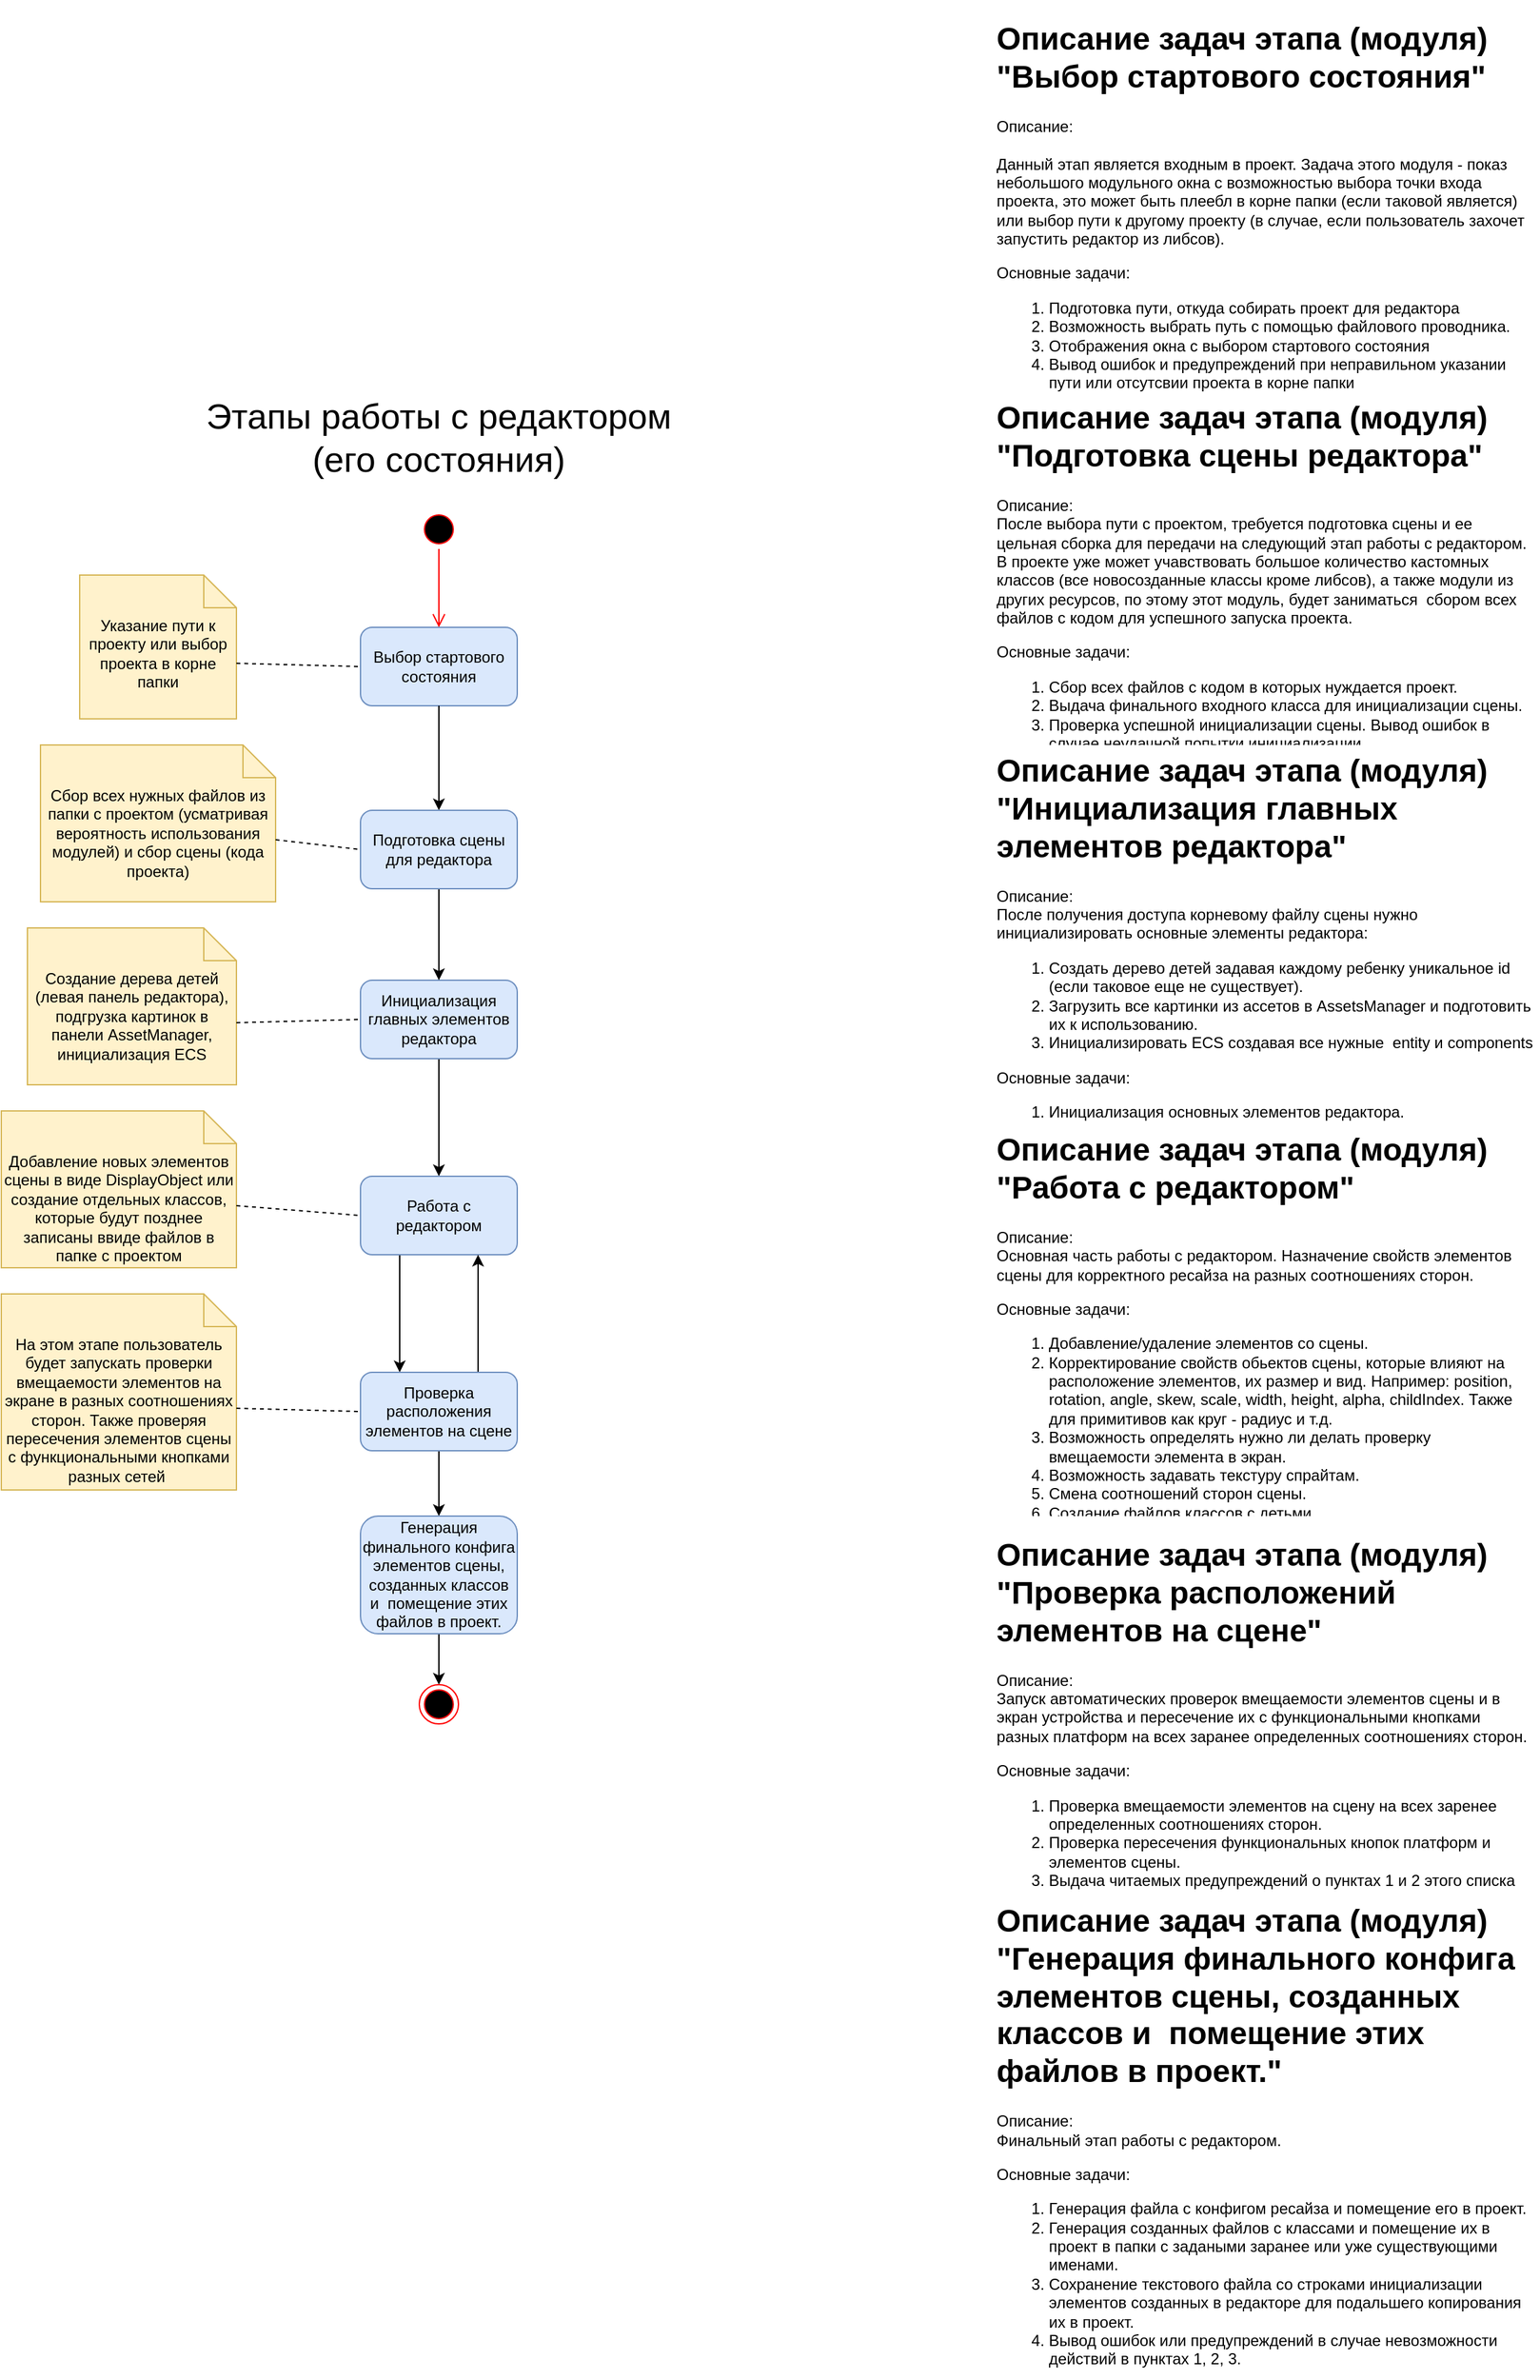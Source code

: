 <mxfile version="14.9.6" type="device"><diagram id="UksIIATsnl7fEw66tQ1p" name="Сторінка-1"><mxGraphModel dx="749" dy="1725" grid="1" gridSize="10" guides="1" tooltips="1" connect="1" arrows="1" fold="1" page="1" pageScale="1" pageWidth="827" pageHeight="1169" math="0" shadow="0"><root><mxCell id="0"/><mxCell id="1" parent="0"/><mxCell id="FRlFHWGRJRat3dgDf6F--28" value="" style="ellipse;html=1;shape=startState;fillColor=#000000;strokeColor=#ff0000;" parent="1" vertex="1"><mxGeometry x="390" y="370" width="30" height="30" as="geometry"/></mxCell><mxCell id="FRlFHWGRJRat3dgDf6F--29" value="" style="edgeStyle=orthogonalEdgeStyle;html=1;verticalAlign=bottom;endArrow=open;endSize=8;strokeColor=#ff0000;" parent="1" source="FRlFHWGRJRat3dgDf6F--28" edge="1"><mxGeometry relative="1" as="geometry"><mxPoint x="405" y="460" as="targetPoint"/></mxGeometry></mxCell><mxCell id="FRlFHWGRJRat3dgDf6F--30" value="Выбор стартового состояния" style="rounded=1;whiteSpace=wrap;html=1;fillColor=#dae8fc;strokeColor=#6c8ebf;" parent="1" vertex="1"><mxGeometry x="345" y="460" width="120" height="60" as="geometry"/></mxCell><mxCell id="FRlFHWGRJRat3dgDf6F--31" value="Указание пути к проекту или выбор проекта в корне папки" style="shape=note2;boundedLbl=1;whiteSpace=wrap;html=1;size=25;verticalAlign=top;align=center;fillColor=#fff2cc;strokeColor=#d6b656;" parent="1" vertex="1"><mxGeometry x="130" y="420" width="120" height="110" as="geometry"/></mxCell><mxCell id="FRlFHWGRJRat3dgDf6F--34" value="" style="endArrow=classic;html=1;exitX=0.5;exitY=1;exitDx=0;exitDy=0;entryX=0.5;entryY=0;entryDx=0;entryDy=0;" parent="1" source="FRlFHWGRJRat3dgDf6F--30" target="FRlFHWGRJRat3dgDf6F--58" edge="1"><mxGeometry width="50" height="50" relative="1" as="geometry"><mxPoint x="440" y="585" as="sourcePoint"/><mxPoint x="420" y="580" as="targetPoint"/></mxGeometry></mxCell><mxCell id="FRlFHWGRJRat3dgDf6F--43" style="edgeStyle=orthogonalEdgeStyle;rounded=0;orthogonalLoop=1;jettySize=auto;html=1;exitX=0.5;exitY=1;exitDx=0;exitDy=0;entryX=0.5;entryY=0;entryDx=0;entryDy=0;" parent="1" source="FRlFHWGRJRat3dgDf6F--35" target="FRlFHWGRJRat3dgDf6F--40" edge="1"><mxGeometry relative="1" as="geometry"/></mxCell><mxCell id="FRlFHWGRJRat3dgDf6F--35" value="Инициализация главных элементов редактора" style="rounded=1;whiteSpace=wrap;html=1;fillColor=#dae8fc;strokeColor=#6c8ebf;" parent="1" vertex="1"><mxGeometry x="345" y="730" width="120" height="60" as="geometry"/></mxCell><mxCell id="FRlFHWGRJRat3dgDf6F--36" value="Создание дерева детей (левая панель редактора), подгрузка картинок в панели AssetManager, инициализация ECS" style="shape=note2;boundedLbl=1;whiteSpace=wrap;html=1;size=25;verticalAlign=top;align=center;fillColor=#fff2cc;strokeColor=#d6b656;" parent="1" vertex="1"><mxGeometry x="90" y="690" width="160" height="120" as="geometry"/></mxCell><mxCell id="FRlFHWGRJRat3dgDf6F--38" value="" style="endArrow=none;dashed=1;html=1;exitX=0;exitY=0;exitDx=120;exitDy=67.5;exitPerimeter=0;entryX=0;entryY=0.5;entryDx=0;entryDy=0;" parent="1" source="FRlFHWGRJRat3dgDf6F--31" target="FRlFHWGRJRat3dgDf6F--30" edge="1"><mxGeometry width="50" height="50" relative="1" as="geometry"><mxPoint x="380" y="520" as="sourcePoint"/><mxPoint x="430" y="470" as="targetPoint"/></mxGeometry></mxCell><mxCell id="FRlFHWGRJRat3dgDf6F--39" value="" style="endArrow=none;dashed=1;html=1;exitX=0;exitY=0;exitDx=160;exitDy=72.5;exitPerimeter=0;entryX=0;entryY=0.5;entryDx=0;entryDy=0;" parent="1" source="FRlFHWGRJRat3dgDf6F--36" target="FRlFHWGRJRat3dgDf6F--35" edge="1"><mxGeometry width="50" height="50" relative="1" as="geometry"><mxPoint x="200" y="770" as="sourcePoint"/><mxPoint x="295" y="772.5" as="targetPoint"/></mxGeometry></mxCell><mxCell id="FRlFHWGRJRat3dgDf6F--55" style="edgeStyle=orthogonalEdgeStyle;rounded=0;orthogonalLoop=1;jettySize=auto;html=1;exitX=0.25;exitY=1;exitDx=0;exitDy=0;entryX=0.25;entryY=0;entryDx=0;entryDy=0;" parent="1" source="FRlFHWGRJRat3dgDf6F--40" target="FRlFHWGRJRat3dgDf6F--42" edge="1"><mxGeometry relative="1" as="geometry"/></mxCell><mxCell id="FRlFHWGRJRat3dgDf6F--40" value="Работа с редактором" style="rounded=1;whiteSpace=wrap;html=1;fillColor=#dae8fc;strokeColor=#6c8ebf;" parent="1" vertex="1"><mxGeometry x="345" y="880" width="120" height="60" as="geometry"/></mxCell><mxCell id="FRlFHWGRJRat3dgDf6F--41" value="Добавление новых элементов сцены в виде DisplayObject или создание отдельных классов, которые будут позднее записаны ввиде файлов в папке с проектом" style="shape=note2;boundedLbl=1;whiteSpace=wrap;html=1;size=25;verticalAlign=top;align=center;fillColor=#fff2cc;strokeColor=#d6b656;" parent="1" vertex="1"><mxGeometry x="70" y="830" width="180" height="120" as="geometry"/></mxCell><mxCell id="FRlFHWGRJRat3dgDf6F--52" style="edgeStyle=orthogonalEdgeStyle;rounded=0;orthogonalLoop=1;jettySize=auto;html=1;exitX=0.5;exitY=1;exitDx=0;exitDy=0;entryX=0.5;entryY=0;entryDx=0;entryDy=0;" parent="1" source="FRlFHWGRJRat3dgDf6F--42" target="FRlFHWGRJRat3dgDf6F--48" edge="1"><mxGeometry relative="1" as="geometry"/></mxCell><mxCell id="FRlFHWGRJRat3dgDf6F--56" style="edgeStyle=orthogonalEdgeStyle;rounded=0;orthogonalLoop=1;jettySize=auto;html=1;exitX=0.75;exitY=0;exitDx=0;exitDy=0;entryX=0.75;entryY=1;entryDx=0;entryDy=0;" parent="1" source="FRlFHWGRJRat3dgDf6F--42" target="FRlFHWGRJRat3dgDf6F--40" edge="1"><mxGeometry relative="1" as="geometry"/></mxCell><mxCell id="FRlFHWGRJRat3dgDf6F--42" value="Проверка расположения элементов на сцене" style="rounded=1;whiteSpace=wrap;html=1;fillColor=#dae8fc;strokeColor=#6c8ebf;" parent="1" vertex="1"><mxGeometry x="345" y="1030" width="120" height="60" as="geometry"/></mxCell><mxCell id="FRlFHWGRJRat3dgDf6F--45" value="" style="endArrow=none;dashed=1;html=1;exitX=0;exitY=0;exitDx=180;exitDy=72.5;exitPerimeter=0;entryX=0;entryY=0.5;entryDx=0;entryDy=0;" parent="1" source="FRlFHWGRJRat3dgDf6F--41" target="FRlFHWGRJRat3dgDf6F--40" edge="1"><mxGeometry width="50" height="50" relative="1" as="geometry"><mxPoint x="240" y="920" as="sourcePoint"/><mxPoint x="335" y="922.5" as="targetPoint"/></mxGeometry></mxCell><mxCell id="FRlFHWGRJRat3dgDf6F--46" value="На этом этапе пользователь будет запускать проверки вмещаемости элементов на экране в разных соотношениях сторон. Также проверяя пересечения элементов сцены с функциональными кнопками разных сетей&amp;nbsp;" style="shape=note2;boundedLbl=1;whiteSpace=wrap;html=1;size=25;verticalAlign=top;align=center;fillColor=#fff2cc;strokeColor=#d6b656;" parent="1" vertex="1"><mxGeometry x="70" y="970" width="180" height="150" as="geometry"/></mxCell><mxCell id="FRlFHWGRJRat3dgDf6F--47" value="" style="endArrow=none;dashed=1;html=1;exitX=0;exitY=0;exitDx=180;exitDy=87.5;exitPerimeter=0;entryX=0;entryY=0.5;entryDx=0;entryDy=0;" parent="1" source="FRlFHWGRJRat3dgDf6F--46" target="FRlFHWGRJRat3dgDf6F--42" edge="1"><mxGeometry width="50" height="50" relative="1" as="geometry"><mxPoint x="230" y="1052.5" as="sourcePoint"/><mxPoint x="325" y="1050" as="targetPoint"/></mxGeometry></mxCell><mxCell id="FRlFHWGRJRat3dgDf6F--51" style="edgeStyle=orthogonalEdgeStyle;rounded=0;orthogonalLoop=1;jettySize=auto;html=1;exitX=0.5;exitY=1;exitDx=0;exitDy=0;entryX=0.5;entryY=0;entryDx=0;entryDy=0;" parent="1" source="FRlFHWGRJRat3dgDf6F--48" target="FRlFHWGRJRat3dgDf6F--50" edge="1"><mxGeometry relative="1" as="geometry"/></mxCell><mxCell id="FRlFHWGRJRat3dgDf6F--48" value="Генерация финального конфига элементов сцены, созданных классов и&amp;nbsp; помещение этих файлов в проект.&lt;br&gt;" style="rounded=1;whiteSpace=wrap;html=1;fillColor=#dae8fc;strokeColor=#6c8ebf;" parent="1" vertex="1"><mxGeometry x="345" y="1140" width="120" height="90" as="geometry"/></mxCell><mxCell id="FRlFHWGRJRat3dgDf6F--50" value="" style="ellipse;html=1;shape=endState;fillColor=#000000;strokeColor=#ff0000;" parent="1" vertex="1"><mxGeometry x="390" y="1269" width="30" height="30" as="geometry"/></mxCell><mxCell id="FRlFHWGRJRat3dgDf6F--53" value="&lt;font style=&quot;font-size: 27px&quot;&gt;Этапы работы с редактором&lt;br&gt;(его состояния)&lt;br&gt;&lt;/font&gt;" style="text;html=1;strokeColor=none;fillColor=none;align=center;verticalAlign=middle;whiteSpace=wrap;rounded=0;" parent="1" vertex="1"><mxGeometry x="170" y="290" width="470" height="50" as="geometry"/></mxCell><mxCell id="FRlFHWGRJRat3dgDf6F--57" value="&lt;h1&gt;Описание задач этапа (модуля) &quot;Выбор стартового состояния&quot;&lt;/h1&gt;&lt;div&gt;Описание:&lt;br&gt;&lt;br&gt;&lt;/div&gt;&lt;div&gt;Данный этап является входным в проект.&amp;nbsp;&lt;span&gt;Задача этого модуля - показ небольшого модульного окна с возможностью выбора точки входа проекта, это может быть плеебл в корне папки (если таковой является) или выбор пути к другому проекту (в случае, если пользователь захочет запустить редактор из либсов).&lt;/span&gt;&lt;/div&gt;&lt;p&gt;Основные задачи:&lt;/p&gt;&lt;p&gt;&lt;/p&gt;&lt;ol&gt;&lt;li&gt;Подготовка пути, откуда собирать проект для редактора&lt;/li&gt;&lt;li&gt;Возможность выбрать путь с помощью файлового проводника.&lt;/li&gt;&lt;li&gt;Отображения окна с выбором стартового состояния&lt;/li&gt;&lt;li&gt;Вывод ошибок и предупреждений при неправильном указании пути или отсутсвии проекта в корне папки&lt;/li&gt;&lt;/ol&gt;&lt;p&gt;&lt;/p&gt;&lt;p&gt;&lt;/p&gt;&lt;div&gt;&lt;br&gt;&lt;/div&gt;&lt;p&gt;&lt;/p&gt;" style="text;html=1;strokeColor=none;fillColor=none;spacing=5;spacingTop=-20;whiteSpace=wrap;overflow=hidden;rounded=0;" parent="1" vertex="1"><mxGeometry x="827" y="-10" width="420" height="300" as="geometry"/></mxCell><mxCell id="FRlFHWGRJRat3dgDf6F--60" style="edgeStyle=orthogonalEdgeStyle;rounded=0;orthogonalLoop=1;jettySize=auto;html=1;exitX=0.5;exitY=1;exitDx=0;exitDy=0;entryX=0.5;entryY=0;entryDx=0;entryDy=0;" parent="1" source="FRlFHWGRJRat3dgDf6F--58" target="FRlFHWGRJRat3dgDf6F--35" edge="1"><mxGeometry relative="1" as="geometry"/></mxCell><mxCell id="FRlFHWGRJRat3dgDf6F--58" value="Подготовка сцены для редактора" style="rounded=1;whiteSpace=wrap;html=1;fillColor=#dae8fc;strokeColor=#6c8ebf;" parent="1" vertex="1"><mxGeometry x="345" y="600" width="120" height="60" as="geometry"/></mxCell><mxCell id="FRlFHWGRJRat3dgDf6F--59" value="Сбор всех нужных файлов из папки с проектом (усматривая вероятность использования модулей) и сбор сцены (кода проекта)" style="shape=note2;boundedLbl=1;whiteSpace=wrap;html=1;size=25;verticalAlign=top;align=center;fillColor=#fff2cc;strokeColor=#d6b656;" parent="1" vertex="1"><mxGeometry x="100" y="550" width="180" height="120" as="geometry"/></mxCell><mxCell id="FRlFHWGRJRat3dgDf6F--62" value="" style="endArrow=none;dashed=1;html=1;exitX=0;exitY=0;exitDx=180;exitDy=72.5;exitPerimeter=0;entryX=0;entryY=0.5;entryDx=0;entryDy=0;" parent="1" source="FRlFHWGRJRat3dgDf6F--59" target="FRlFHWGRJRat3dgDf6F--58" edge="1"><mxGeometry width="50" height="50" relative="1" as="geometry"><mxPoint x="240" y="628.75" as="sourcePoint"/><mxPoint x="335" y="631.25" as="targetPoint"/></mxGeometry></mxCell><mxCell id="FRlFHWGRJRat3dgDf6F--63" value="&lt;h1&gt;Описание задач этапа (модуля) &quot;Подготовка сцены редактора&quot;&lt;/h1&gt;&lt;div&gt;Описание:&lt;br&gt;После выбора пути с проектом, требуется подготовка сцены и ее цельная сборка для передачи на следующий этап работы с редактором. В проекте уже может учавствовать большое количество кастомных классов (все новосозданные классы кроме либсов), а также модули из других ресурсов, по этому этот модуль, будет заниматься&amp;nbsp; сбором всех файлов с кодом для успешного запуска проекта.&lt;/div&gt;&lt;p&gt;Основные задачи:&lt;/p&gt;&lt;p&gt;&lt;/p&gt;&lt;ol&gt;&lt;li&gt;Сбор всех файлов с кодом в которых нуждается проект.&lt;/li&gt;&lt;li&gt;Выдача финального входного класса для инициализации сцены.&lt;/li&gt;&lt;li&gt;Проверка успешной инициализации сцены. Вывод ошибок в случае неудачной попытки инициализации.&lt;/li&gt;&lt;/ol&gt;&lt;p&gt;&lt;/p&gt;&lt;p&gt;&lt;/p&gt;&lt;div&gt;&lt;br&gt;&lt;/div&gt;&lt;p&gt;&lt;/p&gt;" style="text;html=1;strokeColor=none;fillColor=none;spacing=5;spacingTop=-20;whiteSpace=wrap;overflow=hidden;rounded=0;" parent="1" vertex="1"><mxGeometry x="827" y="280" width="420" height="270" as="geometry"/></mxCell><mxCell id="FRlFHWGRJRat3dgDf6F--64" value="&lt;h1&gt;Описание задач этапа (модуля) &quot;Инициализация главных элементов редактора&quot;&lt;/h1&gt;&lt;div&gt;Описание:&lt;br&gt;После получения доступа корневому файлу сцены нужно инициализировать основные элементы редактора:&amp;nbsp;&lt;/div&gt;&lt;div&gt;&lt;ol&gt;&lt;li&gt;Создать дерево детей задавая каждому ребенку уникальное id (если таковое еще не существует).&lt;/li&gt;&lt;li&gt;Загрузить все картинки из ассетов в AssetsManager и подготовить их к использованию.&lt;/li&gt;&lt;li&gt;Инициализировать ECS создавая все нужные&amp;nbsp; entity и components&lt;/li&gt;&lt;/ol&gt;&lt;/div&gt;&lt;p&gt;Основные задачи:&lt;/p&gt;&lt;p&gt;&lt;/p&gt;&lt;ol&gt;&lt;li&gt;&lt;span&gt;Инициализация основных элементов редактора.&lt;/span&gt;&lt;br&gt;&lt;/li&gt;&lt;/ol&gt;&lt;p&gt;&lt;/p&gt;&lt;p&gt;&lt;/p&gt;&lt;div&gt;&lt;br&gt;&lt;/div&gt;&lt;p&gt;&lt;/p&gt;" style="text;html=1;strokeColor=none;fillColor=none;spacing=5;spacingTop=-20;whiteSpace=wrap;overflow=hidden;rounded=0;" parent="1" vertex="1"><mxGeometry x="827" y="550" width="420" height="300" as="geometry"/></mxCell><mxCell id="T2a3g51Jdl4SQLWhA105-1" value="&lt;h1&gt;Описание задач этапа (модуля) &quot;Работа с редактором&quot;&lt;/h1&gt;&lt;div&gt;Описание:&lt;br&gt;Основная часть работы с редактором. Назначение свойств элементов сцены для корректного ресайза на разных соотношениях сторон.&amp;nbsp;&lt;/div&gt;&lt;p&gt;Основные задачи:&lt;/p&gt;&lt;p&gt;&lt;/p&gt;&lt;ol&gt;&lt;li&gt;&lt;span&gt;Добавление/удаление элементов со сцены.&lt;/span&gt;&lt;br&gt;&lt;/li&gt;&lt;li&gt;&lt;span&gt;Корректирование свойств обьектов сцены, которые влияют на расположение элементов, их размер и вид. Например: p&lt;/span&gt;osition, rotation, angle, skew, scale, width, height, alpha, childIndex. Также для примитивов как круг - радиус и т.д.&lt;/li&gt;&lt;li&gt;Возможность определять нужно ли делать проверку вмещаемости элемента в экран.&lt;/li&gt;&lt;li&gt;Возможность задавать текстуру спрайтам.&lt;/li&gt;&lt;li&gt;Смена соотношений сторон сцены.&lt;/li&gt;&lt;li&gt;Создание файлов классов с детьми.&lt;/li&gt;&lt;/ol&gt;&lt;p&gt;&lt;/p&gt;&lt;p&gt;&lt;/p&gt;&lt;div&gt;&lt;br&gt;&lt;/div&gt;&lt;p&gt;&lt;/p&gt;" style="text;html=1;strokeColor=none;fillColor=none;spacing=5;spacingTop=-20;whiteSpace=wrap;overflow=hidden;rounded=0;" vertex="1" parent="1"><mxGeometry x="827" y="840" width="420" height="300" as="geometry"/></mxCell><mxCell id="T2a3g51Jdl4SQLWhA105-2" value="&lt;h1&gt;Описание задач этапа (модуля) &quot;Проверка расположений элементов на сцене&quot;&lt;/h1&gt;&lt;div&gt;Описание:&lt;br&gt;Запуск автоматических проверок вмещаемости элементов сцены и в экран устройства и пересечение их с функциональными кнопками разных платформ на всех заранее определенных соотношениях сторон.&amp;nbsp;&lt;/div&gt;&lt;p&gt;Основные задачи:&lt;/p&gt;&lt;p&gt;&lt;/p&gt;&lt;ol&gt;&lt;li&gt;&lt;span&gt;Проверка вмещаемости элементов на сцену на всех заренее определенных соотношениях сторон.&lt;/span&gt;&lt;br&gt;&lt;/li&gt;&lt;li&gt;&lt;span&gt;Проверка пересечения функциональных кнопок платформ и элементов сцены.&lt;/span&gt;&lt;/li&gt;&lt;li&gt;&lt;span&gt;Выдача читаемых предупреждений о пунктах 1 и 2 этого списка&lt;/span&gt;&lt;/li&gt;&lt;/ol&gt;&lt;p&gt;&lt;/p&gt;&lt;p&gt;&lt;/p&gt;&lt;div&gt;&lt;br&gt;&lt;/div&gt;&lt;p&gt;&lt;/p&gt;" style="text;html=1;strokeColor=none;fillColor=none;spacing=5;spacingTop=-20;whiteSpace=wrap;overflow=hidden;rounded=0;" vertex="1" parent="1"><mxGeometry x="827" y="1150" width="420" height="280" as="geometry"/></mxCell><mxCell id="T2a3g51Jdl4SQLWhA105-3" value="&lt;h1&gt;Описание задач этапа (модуля) &quot;&lt;span style=&quot;text-align: center&quot;&gt;&lt;font style=&quot;font-size: 24px&quot;&gt;Генерация финального конфига элементов сцены, созданных классов и&amp;nbsp; помещение этих файлов в проект.&lt;/font&gt;&lt;/span&gt;&quot;&lt;/h1&gt;&lt;div&gt;Описание:&lt;br&gt;Финальный этап работы с редактором.&amp;nbsp;&lt;/div&gt;&lt;p&gt;Основные задачи:&lt;/p&gt;&lt;p&gt;&lt;/p&gt;&lt;ol&gt;&lt;li&gt;Генерация файла с конфигом ресайза и помещение его в проект.&lt;/li&gt;&lt;li&gt;Генерация созданных файлов с классами и помещение их в проект в папки с задаными заранее или уже существующими именами.&lt;/li&gt;&lt;li&gt;Сохранение текстового файла со строками инициализации элементов созданных в редакторе для подальшего копирования их в проект.&amp;nbsp;&lt;br&gt;&lt;/li&gt;&lt;li&gt;Вывод ошибок или предупреждений в случае невозможности действий в пунктах 1, 2, 3.&amp;nbsp;&amp;nbsp;&lt;/li&gt;&lt;/ol&gt;&lt;p&gt;&lt;/p&gt;&lt;p&gt;&lt;/p&gt;&lt;div&gt;&lt;br&gt;&lt;/div&gt;&lt;p&gt;&lt;/p&gt;" style="text;html=1;strokeColor=none;fillColor=none;spacing=5;spacingTop=-20;whiteSpace=wrap;overflow=hidden;rounded=0;" vertex="1" parent="1"><mxGeometry x="827" y="1430" width="420" height="370" as="geometry"/></mxCell></root></mxGraphModel></diagram></mxfile>